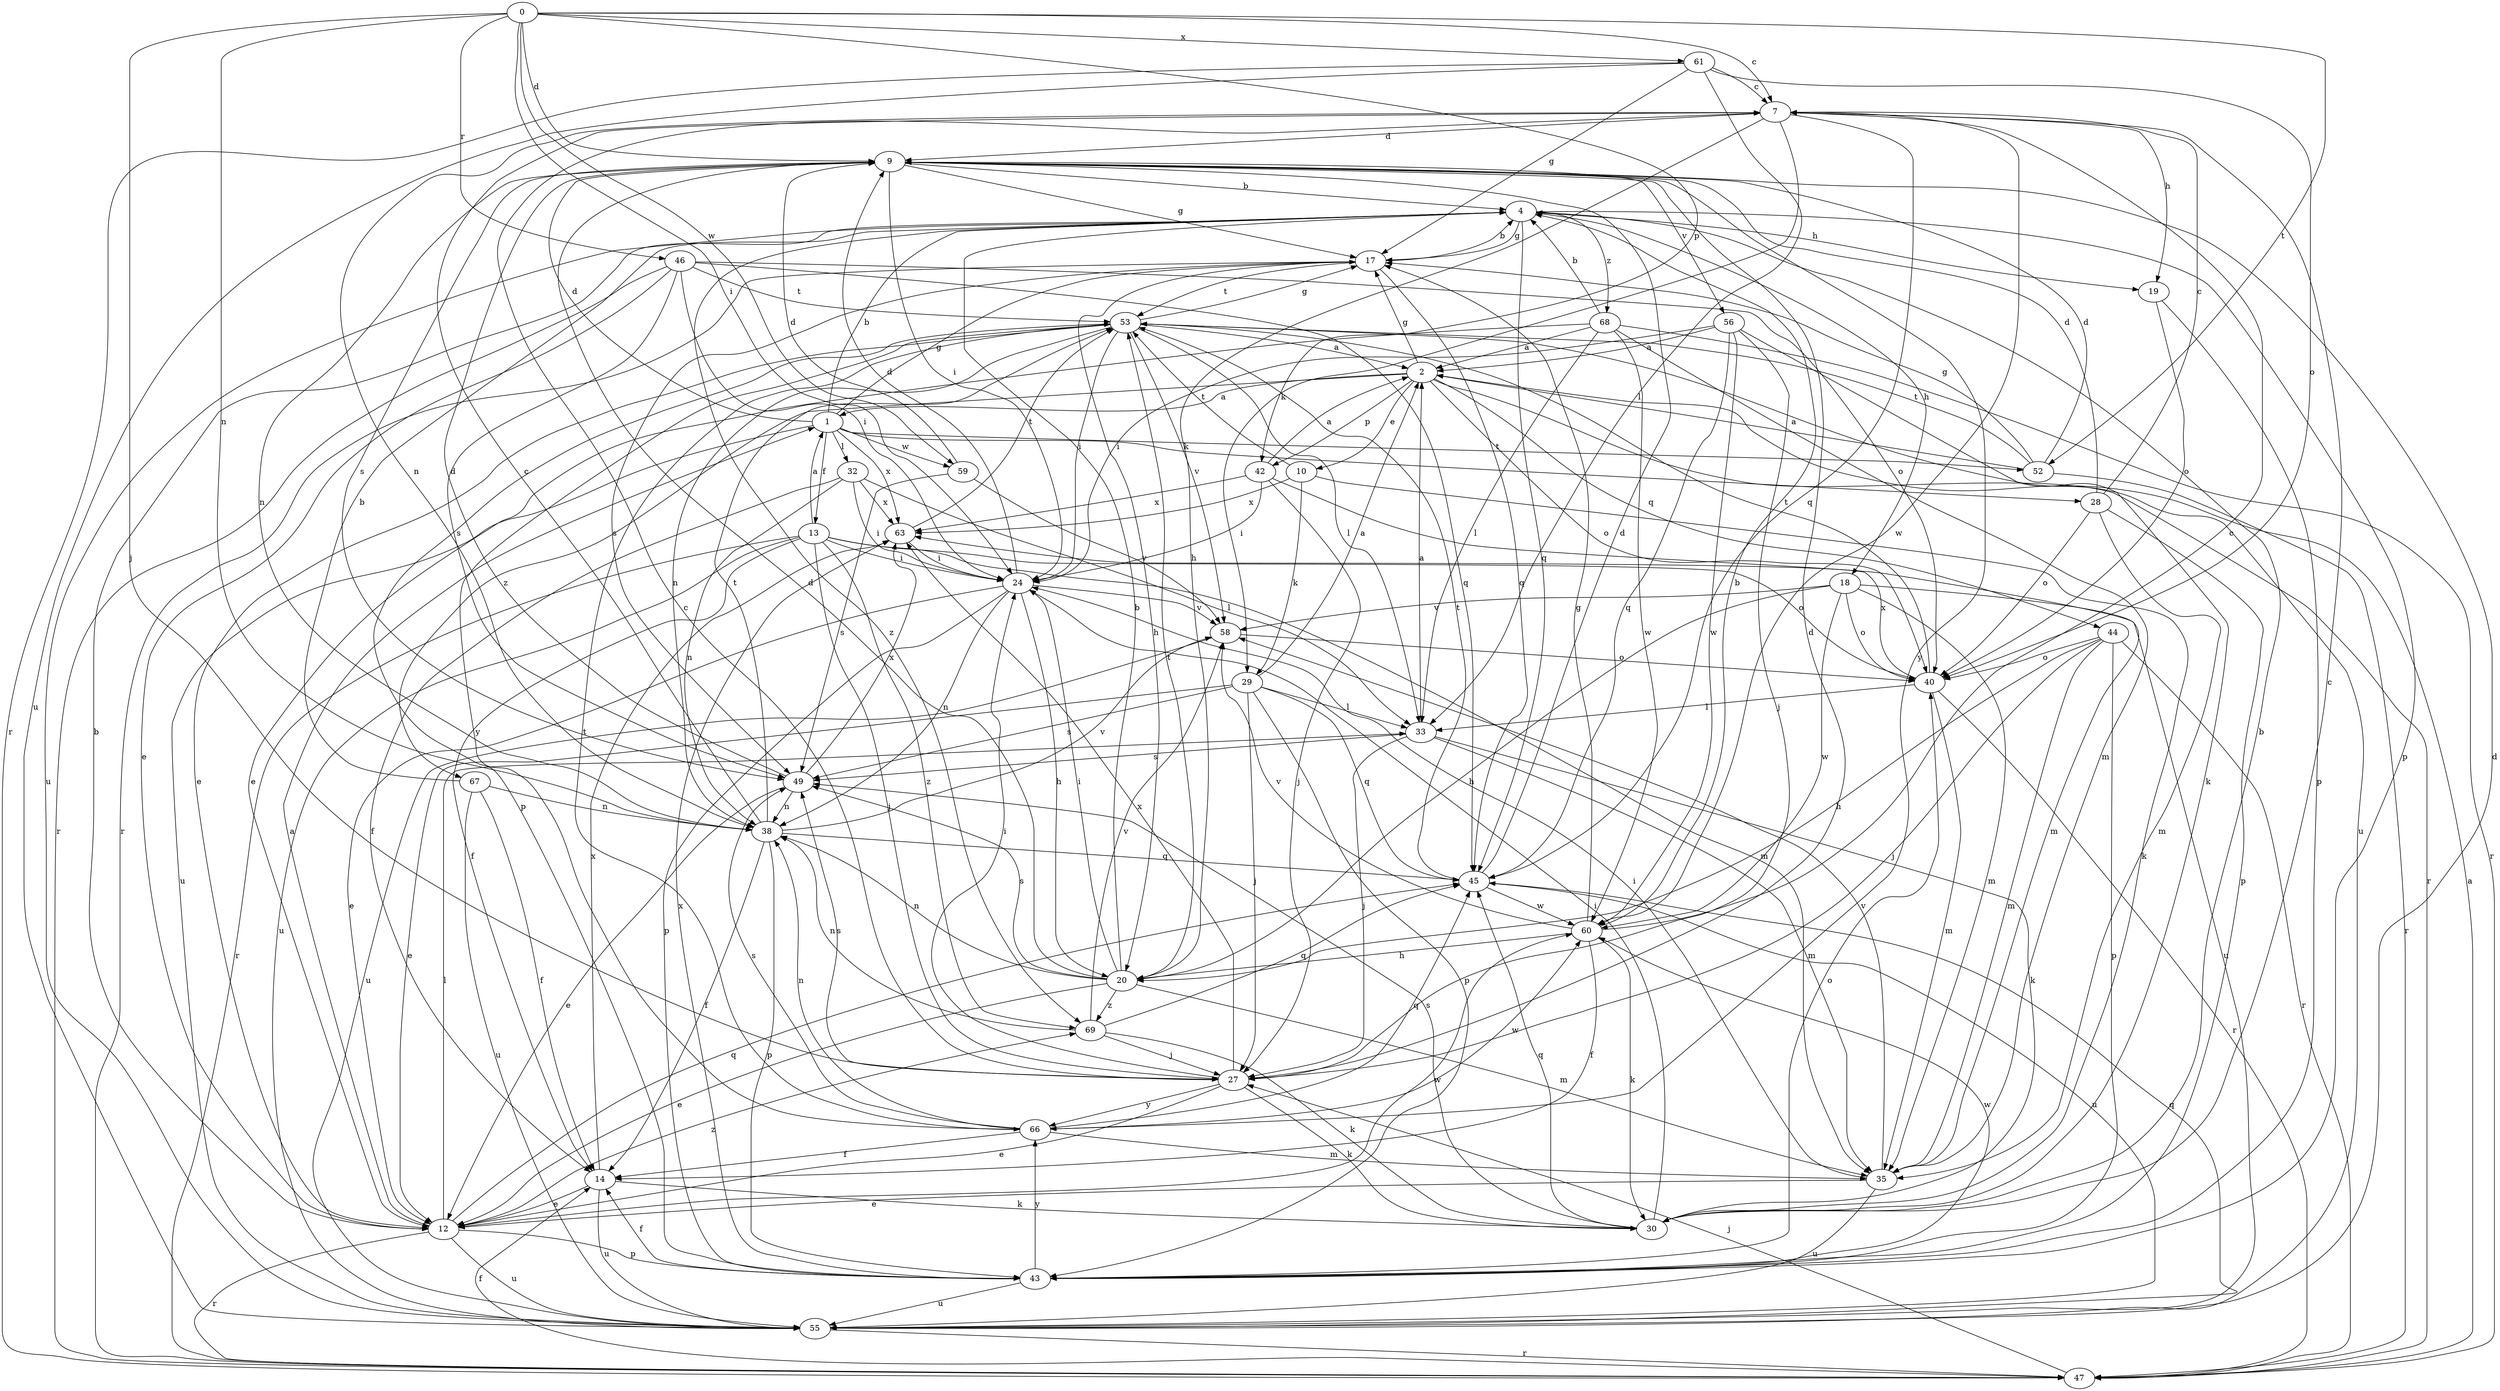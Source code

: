 strict digraph  {
0;
1;
2;
4;
7;
9;
10;
12;
13;
14;
17;
18;
19;
20;
24;
27;
28;
29;
30;
32;
33;
35;
38;
40;
42;
43;
44;
45;
46;
47;
49;
52;
53;
55;
56;
58;
59;
60;
61;
63;
66;
67;
68;
69;
0 -> 7  [label=c];
0 -> 9  [label=d];
0 -> 24  [label=i];
0 -> 27  [label=j];
0 -> 38  [label=n];
0 -> 42  [label=p];
0 -> 46  [label=r];
0 -> 52  [label=t];
0 -> 59  [label=w];
0 -> 61  [label=x];
1 -> 4  [label=b];
1 -> 9  [label=d];
1 -> 13  [label=f];
1 -> 17  [label=g];
1 -> 28  [label=k];
1 -> 32  [label=l];
1 -> 52  [label=t];
1 -> 55  [label=u];
1 -> 59  [label=w];
1 -> 63  [label=x];
2 -> 1  [label=a];
2 -> 10  [label=e];
2 -> 17  [label=g];
2 -> 40  [label=o];
2 -> 42  [label=p];
2 -> 44  [label=q];
2 -> 47  [label=r];
2 -> 67  [label=z];
4 -> 17  [label=g];
4 -> 18  [label=h];
4 -> 19  [label=h];
4 -> 43  [label=p];
4 -> 45  [label=q];
4 -> 55  [label=u];
4 -> 68  [label=z];
4 -> 69  [label=z];
7 -> 9  [label=d];
7 -> 19  [label=h];
7 -> 20  [label=h];
7 -> 29  [label=k];
7 -> 38  [label=n];
7 -> 45  [label=q];
7 -> 60  [label=w];
9 -> 4  [label=b];
9 -> 17  [label=g];
9 -> 24  [label=i];
9 -> 38  [label=n];
9 -> 49  [label=s];
9 -> 56  [label=v];
9 -> 66  [label=y];
10 -> 29  [label=k];
10 -> 30  [label=k];
10 -> 53  [label=t];
10 -> 63  [label=x];
12 -> 1  [label=a];
12 -> 4  [label=b];
12 -> 33  [label=l];
12 -> 43  [label=p];
12 -> 45  [label=q];
12 -> 47  [label=r];
12 -> 55  [label=u];
12 -> 60  [label=w];
12 -> 69  [label=z];
13 -> 1  [label=a];
13 -> 14  [label=f];
13 -> 24  [label=i];
13 -> 27  [label=j];
13 -> 35  [label=m];
13 -> 40  [label=o];
13 -> 47  [label=r];
13 -> 55  [label=u];
13 -> 69  [label=z];
14 -> 12  [label=e];
14 -> 30  [label=k];
14 -> 55  [label=u];
14 -> 63  [label=x];
17 -> 4  [label=b];
17 -> 20  [label=h];
17 -> 45  [label=q];
17 -> 47  [label=r];
17 -> 49  [label=s];
17 -> 53  [label=t];
18 -> 20  [label=h];
18 -> 35  [label=m];
18 -> 40  [label=o];
18 -> 55  [label=u];
18 -> 58  [label=v];
18 -> 60  [label=w];
19 -> 40  [label=o];
19 -> 43  [label=p];
20 -> 4  [label=b];
20 -> 9  [label=d];
20 -> 12  [label=e];
20 -> 24  [label=i];
20 -> 35  [label=m];
20 -> 38  [label=n];
20 -> 49  [label=s];
20 -> 53  [label=t];
20 -> 69  [label=z];
24 -> 9  [label=d];
24 -> 12  [label=e];
24 -> 20  [label=h];
24 -> 38  [label=n];
24 -> 43  [label=p];
24 -> 58  [label=v];
27 -> 7  [label=c];
27 -> 9  [label=d];
27 -> 12  [label=e];
27 -> 24  [label=i];
27 -> 30  [label=k];
27 -> 49  [label=s];
27 -> 63  [label=x];
27 -> 66  [label=y];
28 -> 7  [label=c];
28 -> 9  [label=d];
28 -> 35  [label=m];
28 -> 40  [label=o];
28 -> 43  [label=p];
29 -> 2  [label=a];
29 -> 12  [label=e];
29 -> 27  [label=j];
29 -> 33  [label=l];
29 -> 43  [label=p];
29 -> 45  [label=q];
29 -> 49  [label=s];
30 -> 4  [label=b];
30 -> 7  [label=c];
30 -> 24  [label=i];
30 -> 45  [label=q];
30 -> 49  [label=s];
32 -> 14  [label=f];
32 -> 24  [label=i];
32 -> 33  [label=l];
32 -> 38  [label=n];
32 -> 63  [label=x];
33 -> 2  [label=a];
33 -> 27  [label=j];
33 -> 30  [label=k];
33 -> 35  [label=m];
33 -> 49  [label=s];
35 -> 12  [label=e];
35 -> 24  [label=i];
35 -> 55  [label=u];
35 -> 58  [label=v];
38 -> 7  [label=c];
38 -> 14  [label=f];
38 -> 43  [label=p];
38 -> 45  [label=q];
38 -> 53  [label=t];
38 -> 58  [label=v];
40 -> 33  [label=l];
40 -> 35  [label=m];
40 -> 47  [label=r];
40 -> 53  [label=t];
40 -> 63  [label=x];
42 -> 2  [label=a];
42 -> 24  [label=i];
42 -> 27  [label=j];
42 -> 35  [label=m];
42 -> 63  [label=x];
43 -> 14  [label=f];
43 -> 40  [label=o];
43 -> 55  [label=u];
43 -> 60  [label=w];
43 -> 63  [label=x];
43 -> 66  [label=y];
44 -> 20  [label=h];
44 -> 27  [label=j];
44 -> 35  [label=m];
44 -> 40  [label=o];
44 -> 43  [label=p];
44 -> 47  [label=r];
45 -> 9  [label=d];
45 -> 53  [label=t];
45 -> 55  [label=u];
45 -> 60  [label=w];
46 -> 12  [label=e];
46 -> 24  [label=i];
46 -> 40  [label=o];
46 -> 45  [label=q];
46 -> 47  [label=r];
46 -> 49  [label=s];
46 -> 53  [label=t];
47 -> 2  [label=a];
47 -> 14  [label=f];
47 -> 27  [label=j];
49 -> 9  [label=d];
49 -> 12  [label=e];
49 -> 38  [label=n];
49 -> 63  [label=x];
52 -> 2  [label=a];
52 -> 9  [label=d];
52 -> 17  [label=g];
52 -> 47  [label=r];
52 -> 53  [label=t];
53 -> 2  [label=a];
53 -> 12  [label=e];
53 -> 17  [label=g];
53 -> 24  [label=i];
53 -> 33  [label=l];
53 -> 38  [label=n];
53 -> 43  [label=p];
53 -> 55  [label=u];
53 -> 58  [label=v];
53 -> 66  [label=y];
55 -> 9  [label=d];
55 -> 45  [label=q];
55 -> 47  [label=r];
56 -> 2  [label=a];
56 -> 24  [label=i];
56 -> 27  [label=j];
56 -> 30  [label=k];
56 -> 45  [label=q];
56 -> 60  [label=w];
58 -> 40  [label=o];
58 -> 55  [label=u];
59 -> 9  [label=d];
59 -> 49  [label=s];
59 -> 58  [label=v];
60 -> 4  [label=b];
60 -> 7  [label=c];
60 -> 14  [label=f];
60 -> 17  [label=g];
60 -> 20  [label=h];
60 -> 30  [label=k];
60 -> 58  [label=v];
61 -> 7  [label=c];
61 -> 17  [label=g];
61 -> 33  [label=l];
61 -> 40  [label=o];
61 -> 47  [label=r];
61 -> 55  [label=u];
63 -> 24  [label=i];
63 -> 53  [label=t];
66 -> 14  [label=f];
66 -> 35  [label=m];
66 -> 38  [label=n];
66 -> 45  [label=q];
66 -> 49  [label=s];
66 -> 53  [label=t];
66 -> 60  [label=w];
67 -> 4  [label=b];
67 -> 14  [label=f];
67 -> 38  [label=n];
67 -> 55  [label=u];
68 -> 2  [label=a];
68 -> 4  [label=b];
68 -> 12  [label=e];
68 -> 33  [label=l];
68 -> 35  [label=m];
68 -> 47  [label=r];
68 -> 60  [label=w];
69 -> 27  [label=j];
69 -> 30  [label=k];
69 -> 38  [label=n];
69 -> 45  [label=q];
69 -> 58  [label=v];
}
